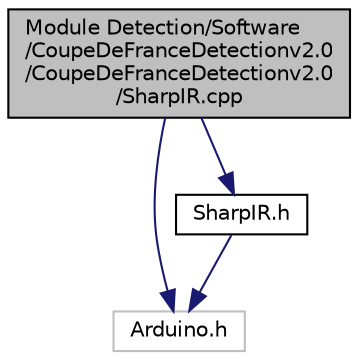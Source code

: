 digraph "Module Detection/Software/CoupeDeFranceDetectionv2.0/CoupeDeFranceDetectionv2.0/SharpIR.cpp"
{
  edge [fontname="Helvetica",fontsize="10",labelfontname="Helvetica",labelfontsize="10"];
  node [fontname="Helvetica",fontsize="10",shape=record];
  Node1 [label="Module Detection/Software\l/CoupeDeFranceDetectionv2.0\l/CoupeDeFranceDetectionv2.0\l/SharpIR.cpp",height=0.2,width=0.4,color="black", fillcolor="grey75", style="filled" fontcolor="black"];
  Node1 -> Node2 [color="midnightblue",fontsize="10",style="solid",fontname="Helvetica"];
  Node2 [label="Arduino.h",height=0.2,width=0.4,color="grey75", fillcolor="white", style="filled"];
  Node1 -> Node3 [color="midnightblue",fontsize="10",style="solid",fontname="Helvetica"];
  Node3 [label="SharpIR.h",height=0.2,width=0.4,color="black", fillcolor="white", style="filled",URL="$_sharp_i_r_8h.html"];
  Node3 -> Node2 [color="midnightblue",fontsize="10",style="solid",fontname="Helvetica"];
}
